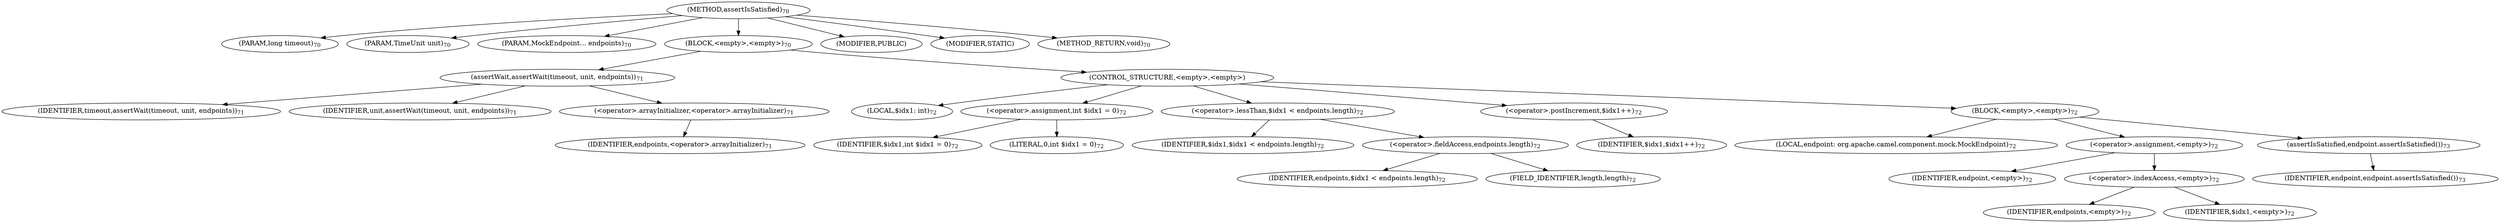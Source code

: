 digraph "assertIsSatisfied" {  
"181" [label = <(METHOD,assertIsSatisfied)<SUB>70</SUB>> ]
"182" [label = <(PARAM,long timeout)<SUB>70</SUB>> ]
"183" [label = <(PARAM,TimeUnit unit)<SUB>70</SUB>> ]
"184" [label = <(PARAM,MockEndpoint... endpoints)<SUB>70</SUB>> ]
"185" [label = <(BLOCK,&lt;empty&gt;,&lt;empty&gt;)<SUB>70</SUB>> ]
"186" [label = <(assertWait,assertWait(timeout, unit, endpoints))<SUB>71</SUB>> ]
"187" [label = <(IDENTIFIER,timeout,assertWait(timeout, unit, endpoints))<SUB>71</SUB>> ]
"188" [label = <(IDENTIFIER,unit,assertWait(timeout, unit, endpoints))<SUB>71</SUB>> ]
"189" [label = <(&lt;operator&gt;.arrayInitializer,&lt;operator&gt;.arrayInitializer)<SUB>71</SUB>> ]
"190" [label = <(IDENTIFIER,endpoints,&lt;operator&gt;.arrayInitializer)<SUB>71</SUB>> ]
"191" [label = <(CONTROL_STRUCTURE,&lt;empty&gt;,&lt;empty&gt;)> ]
"192" [label = <(LOCAL,$idx1: int)<SUB>72</SUB>> ]
"193" [label = <(&lt;operator&gt;.assignment,int $idx1 = 0)<SUB>72</SUB>> ]
"194" [label = <(IDENTIFIER,$idx1,int $idx1 = 0)<SUB>72</SUB>> ]
"195" [label = <(LITERAL,0,int $idx1 = 0)<SUB>72</SUB>> ]
"196" [label = <(&lt;operator&gt;.lessThan,$idx1 &lt; endpoints.length)<SUB>72</SUB>> ]
"197" [label = <(IDENTIFIER,$idx1,$idx1 &lt; endpoints.length)<SUB>72</SUB>> ]
"198" [label = <(&lt;operator&gt;.fieldAccess,endpoints.length)<SUB>72</SUB>> ]
"199" [label = <(IDENTIFIER,endpoints,$idx1 &lt; endpoints.length)<SUB>72</SUB>> ]
"200" [label = <(FIELD_IDENTIFIER,length,length)<SUB>72</SUB>> ]
"201" [label = <(&lt;operator&gt;.postIncrement,$idx1++)<SUB>72</SUB>> ]
"202" [label = <(IDENTIFIER,$idx1,$idx1++)<SUB>72</SUB>> ]
"203" [label = <(BLOCK,&lt;empty&gt;,&lt;empty&gt;)<SUB>72</SUB>> ]
"204" [label = <(LOCAL,endpoint: org.apache.camel.component.mock.MockEndpoint)<SUB>72</SUB>> ]
"205" [label = <(&lt;operator&gt;.assignment,&lt;empty&gt;)<SUB>72</SUB>> ]
"206" [label = <(IDENTIFIER,endpoint,&lt;empty&gt;)<SUB>72</SUB>> ]
"207" [label = <(&lt;operator&gt;.indexAccess,&lt;empty&gt;)<SUB>72</SUB>> ]
"208" [label = <(IDENTIFIER,endpoints,&lt;empty&gt;)<SUB>72</SUB>> ]
"209" [label = <(IDENTIFIER,$idx1,&lt;empty&gt;)<SUB>72</SUB>> ]
"210" [label = <(assertIsSatisfied,endpoint.assertIsSatisfied())<SUB>73</SUB>> ]
"211" [label = <(IDENTIFIER,endpoint,endpoint.assertIsSatisfied())<SUB>73</SUB>> ]
"212" [label = <(MODIFIER,PUBLIC)> ]
"213" [label = <(MODIFIER,STATIC)> ]
"214" [label = <(METHOD_RETURN,void)<SUB>70</SUB>> ]
  "181" -> "182" 
  "181" -> "183" 
  "181" -> "184" 
  "181" -> "185" 
  "181" -> "212" 
  "181" -> "213" 
  "181" -> "214" 
  "185" -> "186" 
  "185" -> "191" 
  "186" -> "187" 
  "186" -> "188" 
  "186" -> "189" 
  "189" -> "190" 
  "191" -> "192" 
  "191" -> "193" 
  "191" -> "196" 
  "191" -> "201" 
  "191" -> "203" 
  "193" -> "194" 
  "193" -> "195" 
  "196" -> "197" 
  "196" -> "198" 
  "198" -> "199" 
  "198" -> "200" 
  "201" -> "202" 
  "203" -> "204" 
  "203" -> "205" 
  "203" -> "210" 
  "205" -> "206" 
  "205" -> "207" 
  "207" -> "208" 
  "207" -> "209" 
  "210" -> "211" 
}
